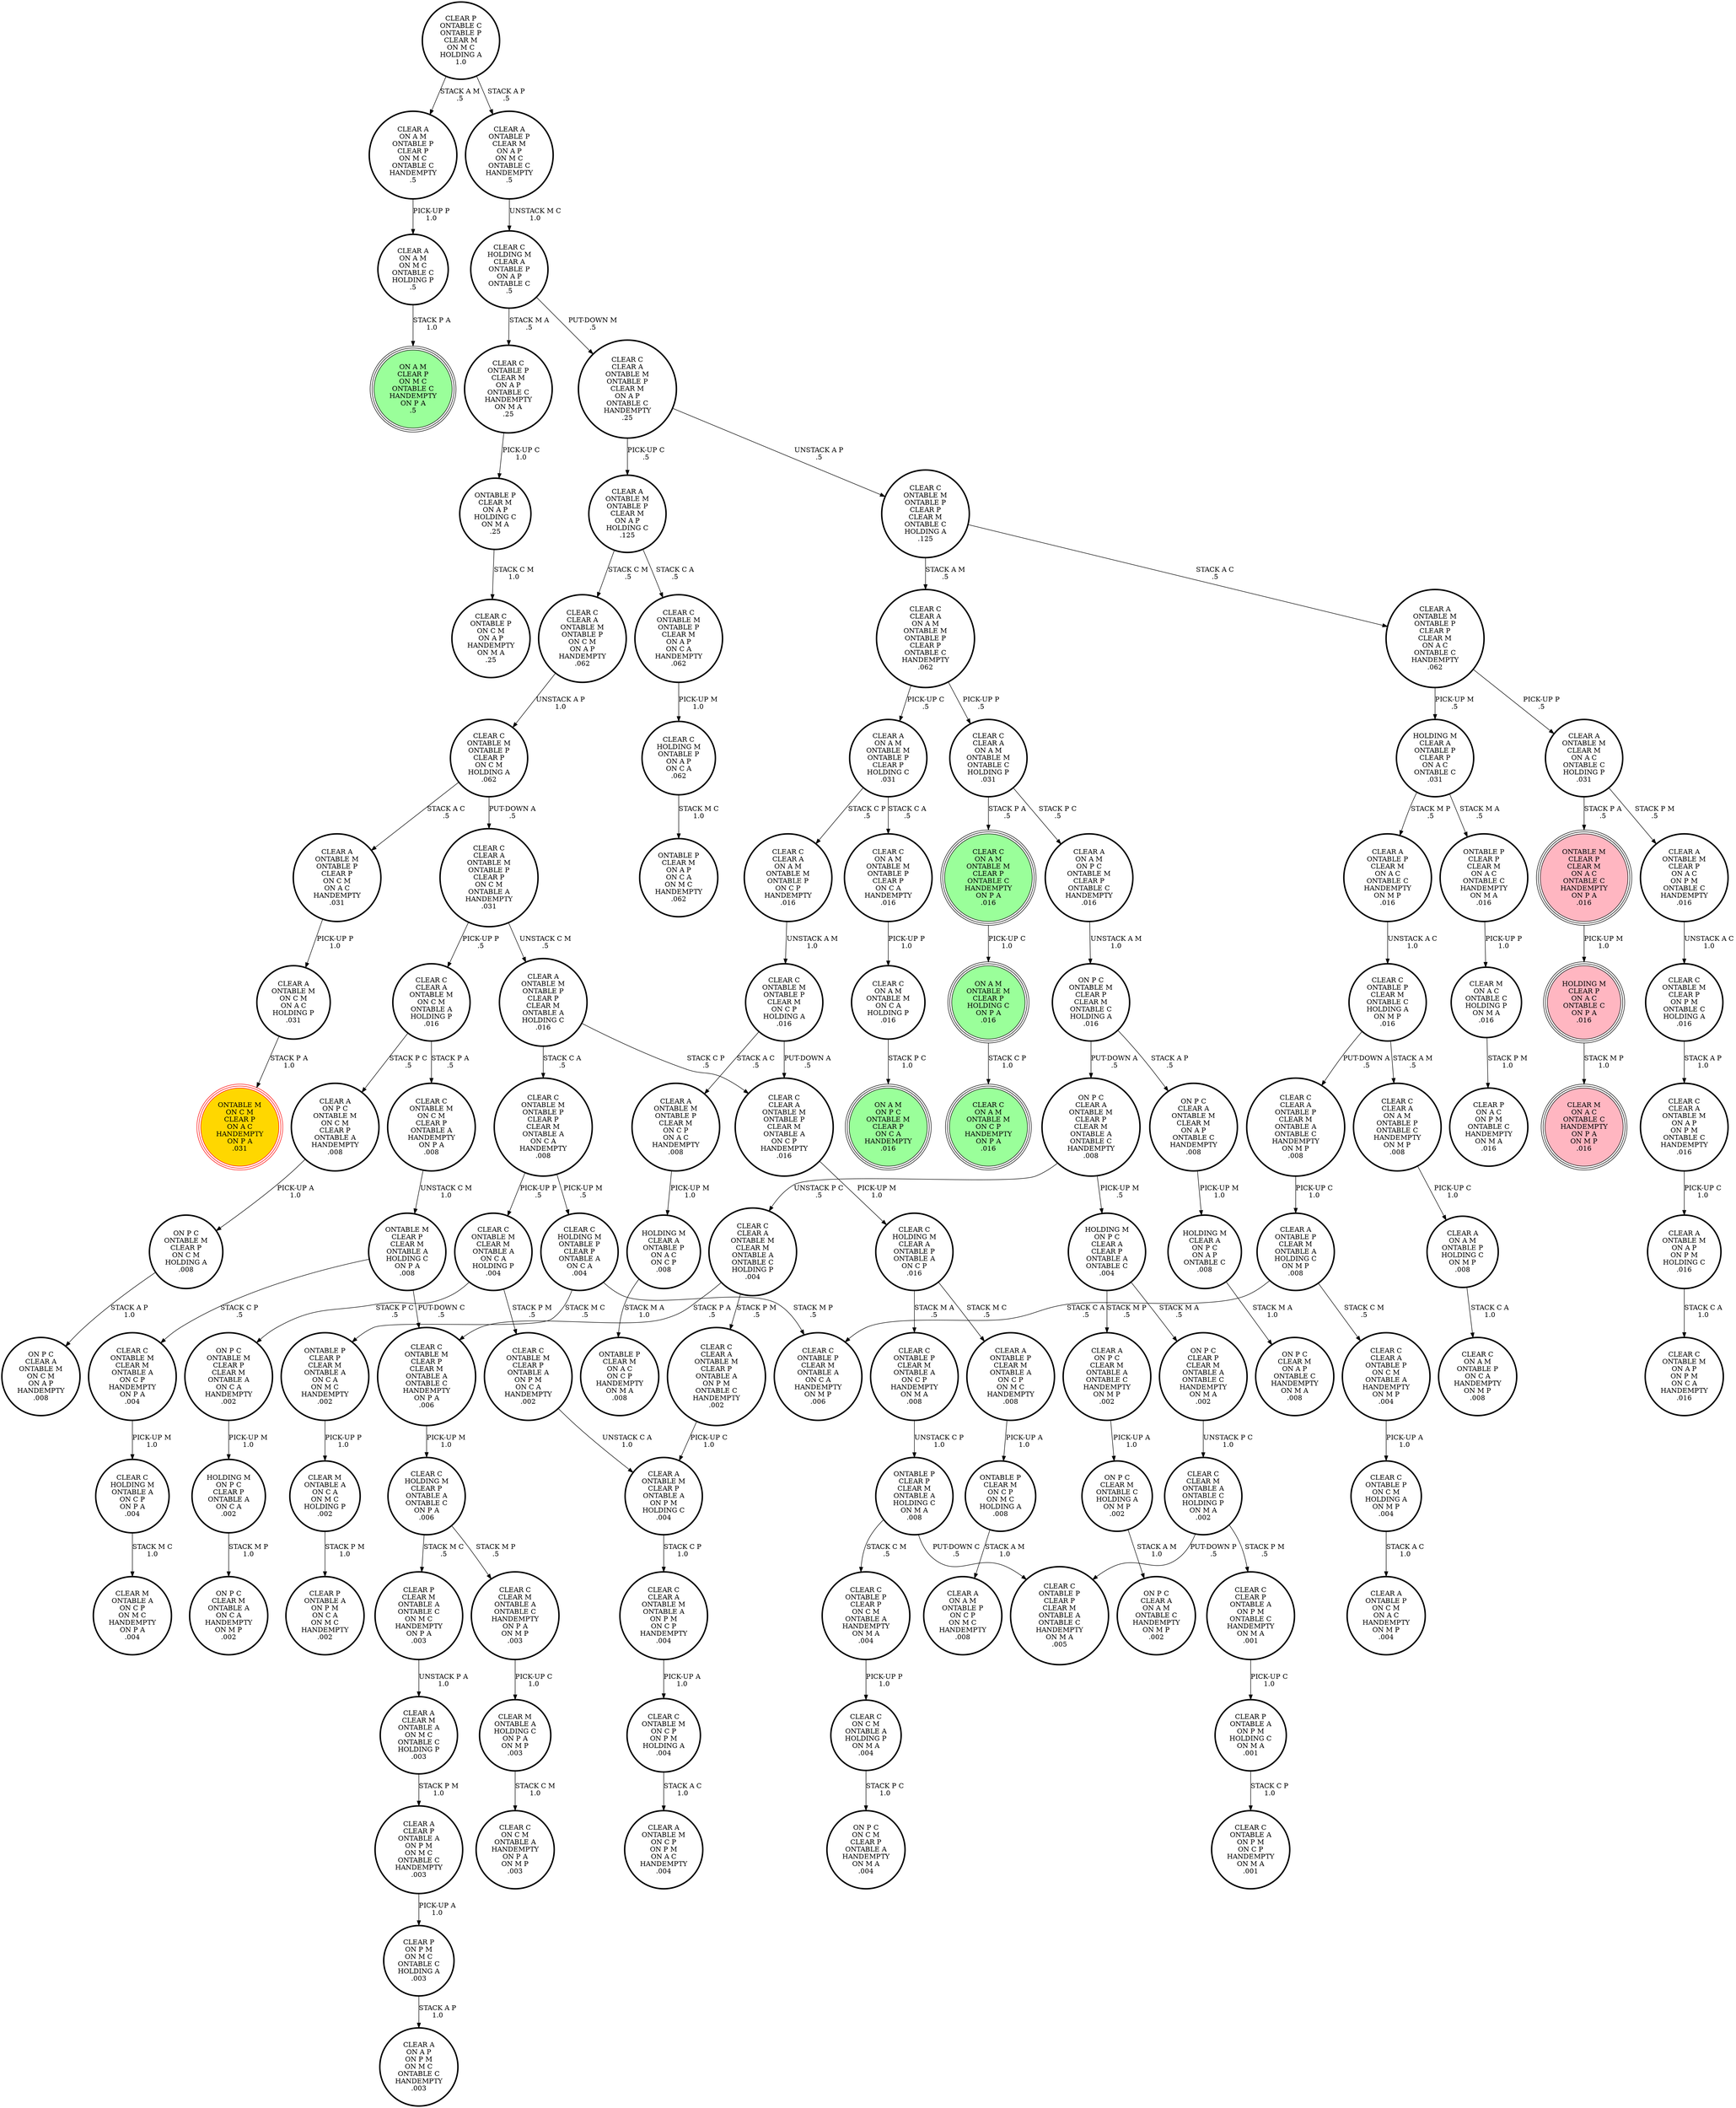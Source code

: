digraph {
"CLEAR C\nONTABLE M\nONTABLE P\nCLEAR P\nCLEAR M\nONTABLE C\nHOLDING A\n.125\n" -> "CLEAR A\nONTABLE M\nONTABLE P\nCLEAR P\nCLEAR M\nON A C\nONTABLE C\nHANDEMPTY\n.062\n"[label="STACK A C\n.5\n"];
"CLEAR C\nONTABLE M\nONTABLE P\nCLEAR P\nCLEAR M\nONTABLE C\nHOLDING A\n.125\n" -> "CLEAR C\nCLEAR A\nON A M\nONTABLE M\nONTABLE P\nCLEAR P\nONTABLE C\nHANDEMPTY\n.062\n"[label="STACK A M\n.5\n"];
"CLEAR C\nON A M\nONTABLE M\nCLEAR P\nONTABLE C\nHANDEMPTY\nON P A\n.016\n" -> "ON A M\nONTABLE M\nCLEAR P\nHOLDING C\nON P A\n.016\n"[label="PICK-UP C\n1.0\n"];
"CLEAR A\nONTABLE P\nCLEAR M\nONTABLE A\nHOLDING C\nON M P\n.008\n" -> "CLEAR C\nCLEAR A\nONTABLE P\nON C M\nONTABLE A\nHANDEMPTY\nON M P\n.004\n"[label="STACK C M\n.5\n"];
"CLEAR A\nONTABLE P\nCLEAR M\nONTABLE A\nHOLDING C\nON M P\n.008\n" -> "CLEAR C\nONTABLE P\nCLEAR M\nONTABLE A\nON C A\nHANDEMPTY\nON M P\n.006\n"[label="STACK C A\n.5\n"];
"CLEAR A\nON P C\nONTABLE M\nON C M\nCLEAR P\nONTABLE A\nHANDEMPTY\n.008\n" -> "ON P C\nONTABLE M\nCLEAR P\nON C M\nHOLDING A\n.008\n"[label="PICK-UP A\n1.0\n"];
"CLEAR C\nON A M\nONTABLE M\nON C A\nHOLDING P\n.016\n" -> "ON A M\nON P C\nONTABLE M\nCLEAR P\nON C A\nHANDEMPTY\n.016\n"[label="STACK P C\n1.0\n"];
"CLEAR C\nONTABLE M\nON C M\nCLEAR P\nONTABLE A\nHANDEMPTY\nON P A\n.008\n" -> "ONTABLE M\nCLEAR P\nCLEAR M\nONTABLE A\nHOLDING C\nON P A\n.008\n"[label="UNSTACK C M\n1.0\n"];
"CLEAR A\nONTABLE M\nONTABLE P\nCLEAR P\nCLEAR M\nON A C\nONTABLE C\nHANDEMPTY\n.062\n" -> "HOLDING M\nCLEAR A\nONTABLE P\nCLEAR P\nON A C\nONTABLE C\n.031\n"[label="PICK-UP M\n.5\n"];
"CLEAR A\nONTABLE M\nONTABLE P\nCLEAR P\nCLEAR M\nON A C\nONTABLE C\nHANDEMPTY\n.062\n" -> "CLEAR A\nONTABLE M\nCLEAR M\nON A C\nONTABLE C\nHOLDING P\n.031\n"[label="PICK-UP P\n.5\n"];
"ON A M\nONTABLE M\nCLEAR P\nHOLDING C\nON P A\n.016\n" -> "CLEAR C\nON A M\nONTABLE M\nON C P\nHANDEMPTY\nON P A\n.016\n"[label="STACK C P\n1.0\n"];
"CLEAR C\nONTABLE M\nONTABLE P\nCLEAR P\nON C M\nHOLDING A\n.062\n" -> "CLEAR A\nONTABLE M\nONTABLE P\nCLEAR P\nON C M\nON A C\nHANDEMPTY\n.031\n"[label="STACK A C\n.5\n"];
"CLEAR C\nONTABLE M\nONTABLE P\nCLEAR P\nON C M\nHOLDING A\n.062\n" -> "CLEAR C\nCLEAR A\nONTABLE M\nONTABLE P\nCLEAR P\nON C M\nONTABLE A\nHANDEMPTY\n.031\n"[label="PUT-DOWN A\n.5\n"];
"CLEAR A\nON A M\nONTABLE P\nHOLDING C\nON M P\n.008\n" -> "CLEAR C\nON A M\nONTABLE P\nON C A\nHANDEMPTY\nON M P\n.008\n"[label="STACK C A\n1.0\n"];
"ON P C\nCLEAR A\nONTABLE M\nCLEAR M\nON A P\nONTABLE C\nHANDEMPTY\n.008\n" -> "HOLDING M\nCLEAR A\nON P C\nON A P\nONTABLE C\n.008\n"[label="PICK-UP M\n1.0\n"];
"ONTABLE P\nCLEAR P\nCLEAR M\nONTABLE A\nHOLDING C\nON M A\n.008\n" -> "CLEAR C\nONTABLE P\nCLEAR P\nCLEAR M\nONTABLE A\nONTABLE C\nHANDEMPTY\nON M A\n.005\n"[label="PUT-DOWN C\n.5\n"];
"ONTABLE P\nCLEAR P\nCLEAR M\nONTABLE A\nHOLDING C\nON M A\n.008\n" -> "CLEAR C\nONTABLE P\nCLEAR P\nON C M\nONTABLE A\nHANDEMPTY\nON M A\n.004\n"[label="STACK C M\n.5\n"];
"CLEAR C\nCLEAR A\nONTABLE M\nONTABLE P\nCLEAR M\nONTABLE A\nON C P\nHANDEMPTY\n.016\n" -> "CLEAR C\nHOLDING M\nCLEAR A\nONTABLE P\nONTABLE A\nON C P\n.016\n"[label="PICK-UP M\n1.0\n"];
"CLEAR C\nONTABLE M\nCLEAR M\nONTABLE A\nON C A\nHOLDING P\n.004\n" -> "ON P C\nONTABLE M\nCLEAR P\nCLEAR M\nONTABLE A\nON C A\nHANDEMPTY\n.002\n"[label="STACK P C\n.5\n"];
"CLEAR C\nONTABLE M\nCLEAR M\nONTABLE A\nON C A\nHOLDING P\n.004\n" -> "CLEAR C\nONTABLE M\nCLEAR P\nONTABLE A\nON P M\nON C A\nHANDEMPTY\n.002\n"[label="STACK P M\n.5\n"];
"ON P C\nONTABLE M\nCLEAR P\nCLEAR M\nONTABLE A\nON C A\nHANDEMPTY\n.002\n" -> "HOLDING M\nON P C\nCLEAR P\nONTABLE A\nON C A\n.002\n"[label="PICK-UP M\n1.0\n"];
"ON P C\nCLEAR A\nONTABLE M\nCLEAR P\nCLEAR M\nONTABLE A\nONTABLE C\nHANDEMPTY\n.008\n" -> "CLEAR C\nCLEAR A\nONTABLE M\nCLEAR M\nONTABLE A\nONTABLE C\nHOLDING P\n.004\n"[label="UNSTACK P C\n.5\n"];
"ON P C\nCLEAR A\nONTABLE M\nCLEAR P\nCLEAR M\nONTABLE A\nONTABLE C\nHANDEMPTY\n.008\n" -> "HOLDING M\nON P C\nCLEAR A\nCLEAR P\nONTABLE A\nONTABLE C\n.004\n"[label="PICK-UP M\n.5\n"];
"HOLDING M\nON P C\nCLEAR P\nONTABLE A\nON C A\n.002\n" -> "ON P C\nCLEAR M\nONTABLE A\nON C A\nHANDEMPTY\nON M P\n.002\n"[label="STACK M P\n1.0\n"];
"CLEAR C\nCLEAR M\nONTABLE A\nONTABLE C\nHOLDING P\nON M A\n.002\n" -> "CLEAR C\nCLEAR P\nONTABLE A\nON P M\nONTABLE C\nHANDEMPTY\nON M A\n.001\n"[label="STACK P M\n.5\n"];
"CLEAR C\nCLEAR M\nONTABLE A\nONTABLE C\nHOLDING P\nON M A\n.002\n" -> "CLEAR C\nONTABLE P\nCLEAR P\nCLEAR M\nONTABLE A\nONTABLE C\nHANDEMPTY\nON M A\n.005\n"[label="PUT-DOWN P\n.5\n"];
"CLEAR C\nHOLDING M\nCLEAR A\nONTABLE P\nON A P\nONTABLE C\n.5\n" -> "CLEAR C\nONTABLE P\nCLEAR M\nON A P\nONTABLE C\nHANDEMPTY\nON M A\n.25\n"[label="STACK M A\n.5\n"];
"CLEAR C\nHOLDING M\nCLEAR A\nONTABLE P\nON A P\nONTABLE C\n.5\n" -> "CLEAR C\nCLEAR A\nONTABLE M\nONTABLE P\nCLEAR M\nON A P\nONTABLE C\nHANDEMPTY\n.25\n"[label="PUT-DOWN M\n.5\n"];
"CLEAR C\nCLEAR A\nON A M\nONTABLE M\nONTABLE P\nCLEAR P\nONTABLE C\nHANDEMPTY\n.062\n" -> "CLEAR A\nON A M\nONTABLE M\nONTABLE P\nCLEAR P\nHOLDING C\n.031\n"[label="PICK-UP C\n.5\n"];
"CLEAR C\nCLEAR A\nON A M\nONTABLE M\nONTABLE P\nCLEAR P\nONTABLE C\nHANDEMPTY\n.062\n" -> "CLEAR C\nCLEAR A\nON A M\nONTABLE M\nONTABLE C\nHOLDING P\n.031\n"[label="PICK-UP P\n.5\n"];
"CLEAR C\nONTABLE P\nCLEAR P\nON C M\nONTABLE A\nHANDEMPTY\nON M A\n.004\n" -> "CLEAR C\nON C M\nONTABLE A\nHOLDING P\nON M A\n.004\n"[label="PICK-UP P\n1.0\n"];
"CLEAR C\nHOLDING M\nCLEAR A\nONTABLE P\nONTABLE A\nON C P\n.016\n" -> "CLEAR A\nONTABLE P\nCLEAR M\nONTABLE A\nON C P\nON M C\nHANDEMPTY\n.008\n"[label="STACK M C\n.5\n"];
"CLEAR C\nHOLDING M\nCLEAR A\nONTABLE P\nONTABLE A\nON C P\n.016\n" -> "CLEAR C\nONTABLE P\nCLEAR M\nONTABLE A\nON C P\nHANDEMPTY\nON M A\n.008\n"[label="STACK M A\n.5\n"];
"ONTABLE M\nCLEAR P\nCLEAR M\nONTABLE A\nHOLDING C\nON P A\n.008\n" -> "CLEAR C\nONTABLE M\nCLEAR P\nCLEAR M\nONTABLE A\nONTABLE C\nHANDEMPTY\nON P A\n.006\n"[label="PUT-DOWN C\n.5\n"];
"ONTABLE M\nCLEAR P\nCLEAR M\nONTABLE A\nHOLDING C\nON P A\n.008\n" -> "CLEAR C\nONTABLE M\nCLEAR M\nONTABLE A\nON C P\nHANDEMPTY\nON P A\n.004\n"[label="STACK C P\n.5\n"];
"CLEAR C\nONTABLE M\nONTABLE P\nCLEAR M\nON C P\nHOLDING A\n.016\n" -> "CLEAR A\nONTABLE M\nONTABLE P\nCLEAR M\nON C P\nON A C\nHANDEMPTY\n.008\n"[label="STACK A C\n.5\n"];
"CLEAR C\nONTABLE M\nONTABLE P\nCLEAR M\nON C P\nHOLDING A\n.016\n" -> "CLEAR C\nCLEAR A\nONTABLE M\nONTABLE P\nCLEAR M\nONTABLE A\nON C P\nHANDEMPTY\n.016\n"[label="PUT-DOWN A\n.5\n"];
"ON P C\nCLEAR P\nCLEAR M\nONTABLE A\nONTABLE C\nHANDEMPTY\nON M A\n.002\n" -> "CLEAR C\nCLEAR M\nONTABLE A\nONTABLE C\nHOLDING P\nON M A\n.002\n"[label="UNSTACK P C\n1.0\n"];
"CLEAR C\nONTABLE P\nCLEAR M\nONTABLE C\nHOLDING A\nON M P\n.016\n" -> "CLEAR C\nCLEAR A\nON A M\nONTABLE P\nONTABLE C\nHANDEMPTY\nON M P\n.008\n"[label="STACK A M\n.5\n"];
"CLEAR C\nONTABLE P\nCLEAR M\nONTABLE C\nHOLDING A\nON M P\n.016\n" -> "CLEAR C\nCLEAR A\nONTABLE P\nCLEAR M\nONTABLE A\nONTABLE C\nHANDEMPTY\nON M P\n.008\n"[label="PUT-DOWN A\n.5\n"];
"CLEAR C\nCLEAR A\nONTABLE P\nCLEAR M\nONTABLE A\nONTABLE C\nHANDEMPTY\nON M P\n.008\n" -> "CLEAR A\nONTABLE P\nCLEAR M\nONTABLE A\nHOLDING C\nON M P\n.008\n"[label="PICK-UP C\n1.0\n"];
"CLEAR A\nONTABLE M\nONTABLE P\nCLEAR M\nON C P\nON A C\nHANDEMPTY\n.008\n" -> "HOLDING M\nCLEAR A\nONTABLE P\nON A C\nON C P\n.008\n"[label="PICK-UP M\n1.0\n"];
"CLEAR C\nONTABLE P\nON C M\nHOLDING A\nON M P\n.004\n" -> "CLEAR A\nONTABLE P\nON C M\nON A C\nHANDEMPTY\nON M P\n.004\n"[label="STACK A C\n1.0\n"];
"CLEAR C\nCLEAR A\nONTABLE M\nON A P\nON P M\nONTABLE C\nHANDEMPTY\n.016\n" -> "CLEAR A\nONTABLE M\nON A P\nON P M\nHOLDING C\n.016\n"[label="PICK-UP C\n1.0\n"];
"CLEAR A\nONTABLE M\nCLEAR P\nON A C\nON P M\nONTABLE C\nHANDEMPTY\n.016\n" -> "CLEAR C\nONTABLE M\nCLEAR P\nON P M\nONTABLE C\nHOLDING A\n.016\n"[label="UNSTACK A C\n1.0\n"];
"CLEAR C\nCLEAR A\nONTABLE P\nON C M\nONTABLE A\nHANDEMPTY\nON M P\n.004\n" -> "CLEAR C\nONTABLE P\nON C M\nHOLDING A\nON M P\n.004\n"[label="PICK-UP A\n1.0\n"];
"CLEAR C\nON C M\nONTABLE A\nHOLDING P\nON M A\n.004\n" -> "ON P C\nON C M\nCLEAR P\nONTABLE A\nHANDEMPTY\nON M A\n.004\n"[label="STACK P C\n1.0\n"];
"CLEAR C\nHOLDING M\nONTABLE A\nON C P\nON P A\n.004\n" -> "CLEAR M\nONTABLE A\nON C P\nON M C\nHANDEMPTY\nON P A\n.004\n"[label="STACK M C\n1.0\n"];
"CLEAR C\nONTABLE M\nCLEAR P\nONTABLE A\nON P M\nON C A\nHANDEMPTY\n.002\n" -> "CLEAR A\nONTABLE M\nCLEAR P\nONTABLE A\nON P M\nHOLDING C\n.004\n"[label="UNSTACK C A\n1.0\n"];
"CLEAR C\nCLEAR A\nON A M\nONTABLE M\nONTABLE C\nHOLDING P\n.031\n" -> "CLEAR A\nON A M\nON P C\nONTABLE M\nCLEAR P\nONTABLE C\nHANDEMPTY\n.016\n"[label="STACK P C\n.5\n"];
"CLEAR C\nCLEAR A\nON A M\nONTABLE M\nONTABLE C\nHOLDING P\n.031\n" -> "CLEAR C\nON A M\nONTABLE M\nCLEAR P\nONTABLE C\nHANDEMPTY\nON P A\n.016\n"[label="STACK P A\n.5\n"];
"CLEAR A\nONTABLE M\nONTABLE P\nCLEAR P\nCLEAR M\nONTABLE A\nHOLDING C\n.016\n" -> "CLEAR C\nCLEAR A\nONTABLE M\nONTABLE P\nCLEAR M\nONTABLE A\nON C P\nHANDEMPTY\n.016\n"[label="STACK C P\n.5\n"];
"CLEAR A\nONTABLE M\nONTABLE P\nCLEAR P\nCLEAR M\nONTABLE A\nHOLDING C\n.016\n" -> "CLEAR C\nONTABLE M\nONTABLE P\nCLEAR P\nCLEAR M\nONTABLE A\nON C A\nHANDEMPTY\n.008\n"[label="STACK C A\n.5\n"];
"CLEAR C\nCLEAR P\nONTABLE A\nON P M\nONTABLE C\nHANDEMPTY\nON M A\n.001\n" -> "CLEAR P\nONTABLE A\nON P M\nHOLDING C\nON M A\n.001\n"[label="PICK-UP C\n1.0\n"];
"CLEAR A\nONTABLE P\nCLEAR M\nONTABLE A\nON C P\nON M C\nHANDEMPTY\n.008\n" -> "ONTABLE P\nCLEAR M\nON C P\nON M C\nHOLDING A\n.008\n"[label="PICK-UP A\n1.0\n"];
"CLEAR M\nONTABLE A\nON C A\nON M C\nHOLDING P\n.002\n" -> "CLEAR P\nONTABLE A\nON P M\nON C A\nON M C\nHANDEMPTY\n.002\n"[label="STACK P M\n1.0\n"];
"CLEAR C\nCLEAR A\nONTABLE M\nONTABLE P\nCLEAR M\nON A P\nONTABLE C\nHANDEMPTY\n.25\n" -> "CLEAR C\nONTABLE M\nONTABLE P\nCLEAR P\nCLEAR M\nONTABLE C\nHOLDING A\n.125\n"[label="UNSTACK A P\n.5\n"];
"CLEAR C\nCLEAR A\nONTABLE M\nONTABLE P\nCLEAR M\nON A P\nONTABLE C\nHANDEMPTY\n.25\n" -> "CLEAR A\nONTABLE M\nONTABLE P\nCLEAR M\nON A P\nHOLDING C\n.125\n"[label="PICK-UP C\n.5\n"];
"CLEAR M\nON A C\nONTABLE C\nHOLDING P\nON M A\n.016\n" -> "CLEAR P\nON A C\nON P M\nONTABLE C\nHANDEMPTY\nON M A\n.016\n"[label="STACK P M\n1.0\n"];
"CLEAR P\nONTABLE A\nON P M\nHOLDING C\nON M A\n.001\n" -> "CLEAR C\nONTABLE A\nON P M\nON C P\nHANDEMPTY\nON M A\n.001\n"[label="STACK C P\n1.0\n"];
"CLEAR A\nON A M\nON M C\nONTABLE C\nHOLDING P\n.5\n" -> "ON A M\nCLEAR P\nON M C\nONTABLE C\nHANDEMPTY\nON P A\n.5\n"[label="STACK P A\n1.0\n"];
"CLEAR P\nCLEAR M\nONTABLE A\nONTABLE C\nON M C\nHANDEMPTY\nON P A\n.003\n" -> "CLEAR A\nCLEAR M\nONTABLE A\nON M C\nONTABLE C\nHOLDING P\n.003\n"[label="UNSTACK P A\n1.0\n"];
"CLEAR C\nONTABLE P\nCLEAR M\nONTABLE A\nON C P\nHANDEMPTY\nON M A\n.008\n" -> "ONTABLE P\nCLEAR P\nCLEAR M\nONTABLE A\nHOLDING C\nON M A\n.008\n"[label="UNSTACK C P\n1.0\n"];
"CLEAR M\nONTABLE A\nHOLDING C\nON P A\nON M P\n.003\n" -> "CLEAR C\nON C M\nONTABLE A\nHANDEMPTY\nON P A\nON M P\n.003\n"[label="STACK C M\n1.0\n"];
"ONTABLE P\nCLEAR M\nON C P\nON M C\nHOLDING A\n.008\n" -> "CLEAR A\nON A M\nONTABLE P\nON C P\nON M C\nHANDEMPTY\n.008\n"[label="STACK A M\n1.0\n"];
"CLEAR C\nONTABLE M\nONTABLE P\nCLEAR P\nCLEAR M\nONTABLE A\nON C A\nHANDEMPTY\n.008\n" -> "CLEAR C\nHOLDING M\nONTABLE P\nCLEAR P\nONTABLE A\nON C A\n.004\n"[label="PICK-UP M\n.5\n"];
"CLEAR C\nONTABLE M\nONTABLE P\nCLEAR P\nCLEAR M\nONTABLE A\nON C A\nHANDEMPTY\n.008\n" -> "CLEAR C\nONTABLE M\nCLEAR M\nONTABLE A\nON C A\nHOLDING P\n.004\n"[label="PICK-UP P\n.5\n"];
"HOLDING M\nCLEAR A\nON P C\nON A P\nONTABLE C\n.008\n" -> "ON P C\nCLEAR M\nON A P\nONTABLE C\nHANDEMPTY\nON M A\n.008\n"[label="STACK M A\n1.0\n"];
"CLEAR C\nCLEAR A\nONTABLE M\nONTABLE A\nON P M\nON C P\nHANDEMPTY\n.004\n" -> "CLEAR C\nONTABLE M\nON C P\nON P M\nHOLDING A\n.004\n"[label="PICK-UP A\n1.0\n"];
"CLEAR A\nON A M\nONTABLE M\nONTABLE P\nCLEAR P\nHOLDING C\n.031\n" -> "CLEAR C\nON A M\nONTABLE M\nONTABLE P\nCLEAR P\nON C A\nHANDEMPTY\n.016\n"[label="STACK C A\n.5\n"];
"CLEAR A\nON A M\nONTABLE M\nONTABLE P\nCLEAR P\nHOLDING C\n.031\n" -> "CLEAR C\nCLEAR A\nON A M\nONTABLE M\nONTABLE P\nON C P\nHANDEMPTY\n.016\n"[label="STACK C P\n.5\n"];
"CLEAR C\nCLEAR M\nONTABLE A\nONTABLE C\nHANDEMPTY\nON P A\nON M P\n.003\n" -> "CLEAR M\nONTABLE A\nHOLDING C\nON P A\nON M P\n.003\n"[label="PICK-UP C\n1.0\n"];
"CLEAR A\nON A M\nONTABLE P\nCLEAR P\nON M C\nONTABLE C\nHANDEMPTY\n.5\n" -> "CLEAR A\nON A M\nON M C\nONTABLE C\nHOLDING P\n.5\n"[label="PICK-UP P\n1.0\n"];
"CLEAR C\nCLEAR A\nON A M\nONTABLE P\nONTABLE C\nHANDEMPTY\nON M P\n.008\n" -> "CLEAR A\nON A M\nONTABLE P\nHOLDING C\nON M P\n.008\n"[label="PICK-UP C\n1.0\n"];
"CLEAR C\nCLEAR A\nONTABLE M\nCLEAR M\nONTABLE A\nONTABLE C\nHOLDING P\n.004\n" -> "CLEAR C\nONTABLE M\nCLEAR P\nCLEAR M\nONTABLE A\nONTABLE C\nHANDEMPTY\nON P A\n.006\n"[label="STACK P A\n.5\n"];
"CLEAR C\nCLEAR A\nONTABLE M\nCLEAR M\nONTABLE A\nONTABLE C\nHOLDING P\n.004\n" -> "CLEAR C\nCLEAR A\nONTABLE M\nCLEAR P\nONTABLE A\nON P M\nONTABLE C\nHANDEMPTY\n.002\n"[label="STACK P M\n.5\n"];
"ONTABLE M\nCLEAR P\nCLEAR M\nON A C\nONTABLE C\nHANDEMPTY\nON P A\n.016\n" -> "HOLDING M\nCLEAR P\nON A C\nONTABLE C\nON P A\n.016\n"[label="PICK-UP M\n1.0\n"];
"CLEAR C\nONTABLE M\nCLEAR M\nONTABLE A\nON C P\nHANDEMPTY\nON P A\n.004\n" -> "CLEAR C\nHOLDING M\nONTABLE A\nON C P\nON P A\n.004\n"[label="PICK-UP M\n1.0\n"];
"CLEAR C\nHOLDING M\nONTABLE P\nON A P\nON C A\n.062\n" -> "ONTABLE P\nCLEAR M\nON A P\nON C A\nON M C\nHANDEMPTY\n.062\n"[label="STACK M C\n1.0\n"];
"CLEAR A\nON P C\nCLEAR M\nONTABLE A\nONTABLE C\nHANDEMPTY\nON M P\n.002\n" -> "ON P C\nCLEAR M\nONTABLE C\nHOLDING A\nON M P\n.002\n"[label="PICK-UP A\n1.0\n"];
"CLEAR P\nONTABLE C\nONTABLE P\nCLEAR M\nON M C\nHOLDING A\n1.0\n" -> "CLEAR A\nON A M\nONTABLE P\nCLEAR P\nON M C\nONTABLE C\nHANDEMPTY\n.5\n"[label="STACK A M\n.5\n"];
"CLEAR P\nONTABLE C\nONTABLE P\nCLEAR M\nON M C\nHOLDING A\n1.0\n" -> "CLEAR A\nONTABLE P\nCLEAR M\nON A P\nON M C\nONTABLE C\nHANDEMPTY\n.5\n"[label="STACK A P\n.5\n"];
"CLEAR C\nCLEAR A\nON A M\nONTABLE M\nONTABLE P\nON C P\nHANDEMPTY\n.016\n" -> "CLEAR C\nONTABLE M\nONTABLE P\nCLEAR M\nON C P\nHOLDING A\n.016\n"[label="UNSTACK A M\n1.0\n"];
"CLEAR A\nONTABLE M\nONTABLE P\nCLEAR P\nON C M\nON A C\nHANDEMPTY\n.031\n" -> "CLEAR A\nONTABLE M\nON C M\nON A C\nHOLDING P\n.031\n"[label="PICK-UP P\n1.0\n"];
"CLEAR C\nONTABLE M\nONTABLE P\nCLEAR M\nON A P\nON C A\nHANDEMPTY\n.062\n" -> "CLEAR C\nHOLDING M\nONTABLE P\nON A P\nON C A\n.062\n"[label="PICK-UP M\n1.0\n"];
"ONTABLE P\nCLEAR P\nCLEAR M\nON A C\nONTABLE C\nHANDEMPTY\nON M A\n.016\n" -> "CLEAR M\nON A C\nONTABLE C\nHOLDING P\nON M A\n.016\n"[label="PICK-UP P\n1.0\n"];
"CLEAR A\nONTABLE P\nCLEAR M\nON A P\nON M C\nONTABLE C\nHANDEMPTY\n.5\n" -> "CLEAR C\nHOLDING M\nCLEAR A\nONTABLE P\nON A P\nONTABLE C\n.5\n"[label="UNSTACK M C\n1.0\n"];
"ON P C\nCLEAR M\nONTABLE C\nHOLDING A\nON M P\n.002\n" -> "ON P C\nCLEAR A\nON A M\nONTABLE C\nHANDEMPTY\nON M P\n.002\n"[label="STACK A M\n1.0\n"];
"CLEAR C\nCLEAR A\nONTABLE M\nONTABLE P\nCLEAR P\nON C M\nONTABLE A\nHANDEMPTY\n.031\n" -> "CLEAR A\nONTABLE M\nONTABLE P\nCLEAR P\nCLEAR M\nONTABLE A\nHOLDING C\n.016\n"[label="UNSTACK C M\n.5\n"];
"CLEAR C\nCLEAR A\nONTABLE M\nONTABLE P\nCLEAR P\nON C M\nONTABLE A\nHANDEMPTY\n.031\n" -> "CLEAR C\nCLEAR A\nONTABLE M\nON C M\nONTABLE A\nHOLDING P\n.016\n"[label="PICK-UP P\n.5\n"];
"CLEAR C\nCLEAR A\nONTABLE M\nON C M\nONTABLE A\nHOLDING P\n.016\n" -> "CLEAR C\nONTABLE M\nON C M\nCLEAR P\nONTABLE A\nHANDEMPTY\nON P A\n.008\n"[label="STACK P A\n.5\n"];
"CLEAR C\nCLEAR A\nONTABLE M\nON C M\nONTABLE A\nHOLDING P\n.016\n" -> "CLEAR A\nON P C\nONTABLE M\nON C M\nCLEAR P\nONTABLE A\nHANDEMPTY\n.008\n"[label="STACK P C\n.5\n"];
"CLEAR A\nONTABLE M\nON C M\nON A C\nHOLDING P\n.031\n" -> "ONTABLE M\nON C M\nCLEAR P\nON A C\nHANDEMPTY\nON P A\n.031\n"[label="STACK P A\n1.0\n"];
"CLEAR A\nONTABLE M\nON A P\nON P M\nHOLDING C\n.016\n" -> "CLEAR C\nONTABLE M\nON A P\nON P M\nON C A\nHANDEMPTY\n.016\n"[label="STACK C A\n1.0\n"];
"HOLDING M\nCLEAR P\nON A C\nONTABLE C\nON P A\n.016\n" -> "CLEAR M\nON A C\nONTABLE C\nHANDEMPTY\nON P A\nON M P\n.016\n"[label="STACK M P\n1.0\n"];
"CLEAR C\nONTABLE P\nCLEAR M\nON A P\nONTABLE C\nHANDEMPTY\nON M A\n.25\n" -> "ONTABLE P\nCLEAR M\nON A P\nHOLDING C\nON M A\n.25\n"[label="PICK-UP C\n1.0\n"];
"CLEAR C\nCLEAR A\nONTABLE M\nCLEAR P\nONTABLE A\nON P M\nONTABLE C\nHANDEMPTY\n.002\n" -> "CLEAR A\nONTABLE M\nCLEAR P\nONTABLE A\nON P M\nHOLDING C\n.004\n"[label="PICK-UP C\n1.0\n"];
"CLEAR A\nONTABLE P\nCLEAR M\nON A C\nONTABLE C\nHANDEMPTY\nON M P\n.016\n" -> "CLEAR C\nONTABLE P\nCLEAR M\nONTABLE C\nHOLDING A\nON M P\n.016\n"[label="UNSTACK A C\n1.0\n"];
"CLEAR C\nONTABLE M\nON C P\nON P M\nHOLDING A\n.004\n" -> "CLEAR A\nONTABLE M\nON C P\nON P M\nON A C\nHANDEMPTY\n.004\n"[label="STACK A C\n1.0\n"];
"CLEAR C\nONTABLE M\nCLEAR P\nON P M\nONTABLE C\nHOLDING A\n.016\n" -> "CLEAR C\nCLEAR A\nONTABLE M\nON A P\nON P M\nONTABLE C\nHANDEMPTY\n.016\n"[label="STACK A P\n1.0\n"];
"ONTABLE P\nCLEAR M\nON A P\nHOLDING C\nON M A\n.25\n" -> "CLEAR C\nONTABLE P\nON C M\nON A P\nHANDEMPTY\nON M A\n.25\n"[label="STACK C M\n1.0\n"];
"HOLDING M\nCLEAR A\nONTABLE P\nCLEAR P\nON A C\nONTABLE C\n.031\n" -> "CLEAR A\nONTABLE P\nCLEAR M\nON A C\nONTABLE C\nHANDEMPTY\nON M P\n.016\n"[label="STACK M P\n.5\n"];
"HOLDING M\nCLEAR A\nONTABLE P\nCLEAR P\nON A C\nONTABLE C\n.031\n" -> "ONTABLE P\nCLEAR P\nCLEAR M\nON A C\nONTABLE C\nHANDEMPTY\nON M A\n.016\n"[label="STACK M A\n.5\n"];
"ONTABLE P\nCLEAR P\nCLEAR M\nONTABLE A\nON C A\nON M C\nHANDEMPTY\n.002\n" -> "CLEAR M\nONTABLE A\nON C A\nON M C\nHOLDING P\n.002\n"[label="PICK-UP P\n1.0\n"];
"CLEAR P\nON P M\nON M C\nONTABLE C\nHOLDING A\n.003\n" -> "CLEAR A\nON A P\nON P M\nON M C\nONTABLE C\nHANDEMPTY\n.003\n"[label="STACK A P\n1.0\n"];
"CLEAR C\nON A M\nONTABLE M\nONTABLE P\nCLEAR P\nON C A\nHANDEMPTY\n.016\n" -> "CLEAR C\nON A M\nONTABLE M\nON C A\nHOLDING P\n.016\n"[label="PICK-UP P\n1.0\n"];
"CLEAR C\nHOLDING M\nCLEAR P\nONTABLE A\nONTABLE C\nON P A\n.006\n" -> "CLEAR P\nCLEAR M\nONTABLE A\nONTABLE C\nON M C\nHANDEMPTY\nON P A\n.003\n"[label="STACK M C\n.5\n"];
"CLEAR C\nHOLDING M\nCLEAR P\nONTABLE A\nONTABLE C\nON P A\n.006\n" -> "CLEAR C\nCLEAR M\nONTABLE A\nONTABLE C\nHANDEMPTY\nON P A\nON M P\n.003\n"[label="STACK M P\n.5\n"];
"ON P C\nONTABLE M\nCLEAR P\nON C M\nHOLDING A\n.008\n" -> "ON P C\nCLEAR A\nONTABLE M\nON C M\nON A P\nHANDEMPTY\n.008\n"[label="STACK A P\n1.0\n"];
"CLEAR A\nONTABLE M\nONTABLE P\nCLEAR M\nON A P\nHOLDING C\n.125\n" -> "CLEAR C\nCLEAR A\nONTABLE M\nONTABLE P\nON C M\nON A P\nHANDEMPTY\n.062\n"[label="STACK C M\n.5\n"];
"CLEAR A\nONTABLE M\nONTABLE P\nCLEAR M\nON A P\nHOLDING C\n.125\n" -> "CLEAR C\nONTABLE M\nONTABLE P\nCLEAR M\nON A P\nON C A\nHANDEMPTY\n.062\n"[label="STACK C A\n.5\n"];
"CLEAR A\nCLEAR M\nONTABLE A\nON M C\nONTABLE C\nHOLDING P\n.003\n" -> "CLEAR A\nCLEAR P\nONTABLE A\nON P M\nON M C\nONTABLE C\nHANDEMPTY\n.003\n"[label="STACK P M\n1.0\n"];
"CLEAR A\nONTABLE M\nCLEAR M\nON A C\nONTABLE C\nHOLDING P\n.031\n" -> "ONTABLE M\nCLEAR P\nCLEAR M\nON A C\nONTABLE C\nHANDEMPTY\nON P A\n.016\n"[label="STACK P A\n.5\n"];
"CLEAR A\nONTABLE M\nCLEAR M\nON A C\nONTABLE C\nHOLDING P\n.031\n" -> "CLEAR A\nONTABLE M\nCLEAR P\nON A C\nON P M\nONTABLE C\nHANDEMPTY\n.016\n"[label="STACK P M\n.5\n"];
"CLEAR C\nONTABLE M\nCLEAR P\nCLEAR M\nONTABLE A\nONTABLE C\nHANDEMPTY\nON P A\n.006\n" -> "CLEAR C\nHOLDING M\nCLEAR P\nONTABLE A\nONTABLE C\nON P A\n.006\n"[label="PICK-UP M\n1.0\n"];
"CLEAR C\nCLEAR A\nONTABLE M\nONTABLE P\nON C M\nON A P\nHANDEMPTY\n.062\n" -> "CLEAR C\nONTABLE M\nONTABLE P\nCLEAR P\nON C M\nHOLDING A\n.062\n"[label="UNSTACK A P\n1.0\n"];
"HOLDING M\nON P C\nCLEAR A\nCLEAR P\nONTABLE A\nONTABLE C\n.004\n" -> "CLEAR A\nON P C\nCLEAR M\nONTABLE A\nONTABLE C\nHANDEMPTY\nON M P\n.002\n"[label="STACK M P\n.5\n"];
"HOLDING M\nON P C\nCLEAR A\nCLEAR P\nONTABLE A\nONTABLE C\n.004\n" -> "ON P C\nCLEAR P\nCLEAR M\nONTABLE A\nONTABLE C\nHANDEMPTY\nON M A\n.002\n"[label="STACK M A\n.5\n"];
"HOLDING M\nCLEAR A\nONTABLE P\nON A C\nON C P\n.008\n" -> "ONTABLE P\nCLEAR M\nON A C\nON C P\nHANDEMPTY\nON M A\n.008\n"[label="STACK M A\n1.0\n"];
"CLEAR C\nHOLDING M\nONTABLE P\nCLEAR P\nONTABLE A\nON C A\n.004\n" -> "ONTABLE P\nCLEAR P\nCLEAR M\nONTABLE A\nON C A\nON M C\nHANDEMPTY\n.002\n"[label="STACK M C\n.5\n"];
"CLEAR C\nHOLDING M\nONTABLE P\nCLEAR P\nONTABLE A\nON C A\n.004\n" -> "CLEAR C\nONTABLE P\nCLEAR M\nONTABLE A\nON C A\nHANDEMPTY\nON M P\n.006\n"[label="STACK M P\n.5\n"];
"CLEAR A\nON A M\nON P C\nONTABLE M\nCLEAR P\nONTABLE C\nHANDEMPTY\n.016\n" -> "ON P C\nONTABLE M\nCLEAR P\nCLEAR M\nONTABLE C\nHOLDING A\n.016\n"[label="UNSTACK A M\n1.0\n"];
"CLEAR A\nCLEAR P\nONTABLE A\nON P M\nON M C\nONTABLE C\nHANDEMPTY\n.003\n" -> "CLEAR P\nON P M\nON M C\nONTABLE C\nHOLDING A\n.003\n"[label="PICK-UP A\n1.0\n"];
"ON P C\nONTABLE M\nCLEAR P\nCLEAR M\nONTABLE C\nHOLDING A\n.016\n" -> "ON P C\nCLEAR A\nONTABLE M\nCLEAR P\nCLEAR M\nONTABLE A\nONTABLE C\nHANDEMPTY\n.008\n"[label="PUT-DOWN A\n.5\n"];
"ON P C\nONTABLE M\nCLEAR P\nCLEAR M\nONTABLE C\nHOLDING A\n.016\n" -> "ON P C\nCLEAR A\nONTABLE M\nCLEAR M\nON A P\nONTABLE C\nHANDEMPTY\n.008\n"[label="STACK A P\n.5\n"];
"CLEAR A\nONTABLE M\nCLEAR P\nONTABLE A\nON P M\nHOLDING C\n.004\n" -> "CLEAR C\nCLEAR A\nONTABLE M\nONTABLE A\nON P M\nON C P\nHANDEMPTY\n.004\n"[label="STACK C P\n1.0\n"];
"ON A M\nON P C\nONTABLE M\nCLEAR P\nON C A\nHANDEMPTY\n.016\n" [shape=circle, style=filled, fillcolor=palegreen1, peripheries=3];
"CLEAR A\nONTABLE P\nON C M\nON A C\nHANDEMPTY\nON M P\n.004\n" [shape=circle, penwidth=3];
"CLEAR C\nON A M\nONTABLE M\nON C P\nHANDEMPTY\nON P A\n.016\n" [shape=circle, style=filled, fillcolor=palegreen1, peripheries=3];
"ON P C\nON C M\nCLEAR P\nONTABLE A\nHANDEMPTY\nON M A\n.004\n" [shape=circle, penwidth=3];
"CLEAR C\nON A M\nONTABLE P\nON C A\nHANDEMPTY\nON M P\n.008\n" [shape=circle, penwidth=3];
"ONTABLE P\nCLEAR M\nON A C\nON C P\nHANDEMPTY\nON M A\n.008\n" [shape=circle, penwidth=3];
"CLEAR C\nONTABLE P\nCLEAR M\nONTABLE A\nON C A\nHANDEMPTY\nON M P\n.006\n" [shape=circle, penwidth=3];
"CLEAR C\nONTABLE P\nON C M\nON A P\nHANDEMPTY\nON M A\n.25\n" [shape=circle, penwidth=3];
"CLEAR P\nON A C\nON P M\nONTABLE C\nHANDEMPTY\nON M A\n.016\n" [shape=circle, penwidth=3];
"CLEAR P\nONTABLE A\nON P M\nON C A\nON M C\nHANDEMPTY\n.002\n" [shape=circle, penwidth=3];
"ONTABLE P\nCLEAR M\nON A P\nON C A\nON M C\nHANDEMPTY\n.062\n" [shape=circle, penwidth=3];
"CLEAR A\nONTABLE M\nON C P\nON P M\nON A C\nHANDEMPTY\n.004\n" [shape=circle, penwidth=3];
"CLEAR M\nONTABLE A\nON C P\nON M C\nHANDEMPTY\nON P A\n.004\n" [shape=circle, penwidth=3];
"ON A M\nCLEAR P\nON M C\nONTABLE C\nHANDEMPTY\nON P A\n.5\n" [shape=circle, style=filled, fillcolor=palegreen1, peripheries=3];
"CLEAR C\nON C M\nONTABLE A\nHANDEMPTY\nON P A\nON M P\n.003\n" [shape=circle, penwidth=3];
"CLEAR A\nON A P\nON P M\nON M C\nONTABLE C\nHANDEMPTY\n.003\n" [shape=circle, penwidth=3];
"ON P C\nCLEAR M\nONTABLE A\nON C A\nHANDEMPTY\nON M P\n.002\n" [shape=circle, penwidth=3];
"CLEAR C\nONTABLE P\nCLEAR P\nCLEAR M\nONTABLE A\nONTABLE C\nHANDEMPTY\nON M A\n.005\n" [shape=circle, penwidth=3];
"ONTABLE M\nON C M\nCLEAR P\nON A C\nHANDEMPTY\nON P A\n.031\n" [shape=circle, style=filled color=red, fillcolor=gold, peripheries=3];
"ON P C\nCLEAR A\nON A M\nONTABLE C\nHANDEMPTY\nON M P\n.002\n" [shape=circle, penwidth=3];
"CLEAR A\nON A M\nONTABLE P\nON C P\nON M C\nHANDEMPTY\n.008\n" [shape=circle, penwidth=3];
"CLEAR C\nONTABLE A\nON P M\nON C P\nHANDEMPTY\nON M A\n.001\n" [shape=circle, penwidth=3];
"ON P C\nCLEAR M\nON A P\nONTABLE C\nHANDEMPTY\nON M A\n.008\n" [shape=circle, penwidth=3];
"CLEAR M\nON A C\nONTABLE C\nHANDEMPTY\nON P A\nON M P\n.016\n" [shape=circle, style=filled, fillcolor=lightpink, peripheries=3];
"CLEAR C\nONTABLE M\nON A P\nON P M\nON C A\nHANDEMPTY\n.016\n" [shape=circle, penwidth=3];
"ON P C\nCLEAR A\nONTABLE M\nON C M\nON A P\nHANDEMPTY\n.008\n" [shape=circle, penwidth=3];
"ONTABLE M\nCLEAR P\nCLEAR M\nON A C\nONTABLE C\nHANDEMPTY\nON P A\n.016\n" [shape=circle, style=filled, fillcolor=lightpink, peripheries=3];
"CLEAR C\nCLEAR A\nON A M\nONTABLE M\nONTABLE P\nCLEAR P\nONTABLE C\nHANDEMPTY\n.062\n" [shape=circle, penwidth=3];
"ON A M\nON P C\nONTABLE M\nCLEAR P\nON C A\nHANDEMPTY\n.016\n" [shape=circle, style=filled, fillcolor=palegreen1, peripheries=3];
"CLEAR C\nCLEAR A\nONTABLE M\nONTABLE P\nON C M\nON A P\nHANDEMPTY\n.062\n" [shape=circle, penwidth=3];
"CLEAR A\nONTABLE M\nCLEAR P\nON A C\nON P M\nONTABLE C\nHANDEMPTY\n.016\n" [shape=circle, penwidth=3];
"HOLDING M\nON P C\nCLEAR A\nCLEAR P\nONTABLE A\nONTABLE C\n.004\n" [shape=circle, penwidth=3];
"CLEAR A\nONTABLE P\nON C M\nON A C\nHANDEMPTY\nON M P\n.004\n" [shape=circle, penwidth=3];
"CLEAR C\nCLEAR M\nONTABLE A\nONTABLE C\nHANDEMPTY\nON P A\nON M P\n.003\n" [shape=circle, penwidth=3];
"CLEAR A\nONTABLE P\nCLEAR M\nONTABLE A\nON C P\nON M C\nHANDEMPTY\n.008\n" [shape=circle, penwidth=3];
"CLEAR C\nONTABLE M\nON C P\nON P M\nHOLDING A\n.004\n" [shape=circle, penwidth=3];
"CLEAR C\nCLEAR M\nONTABLE A\nONTABLE C\nHOLDING P\nON M A\n.002\n" [shape=circle, penwidth=3];
"CLEAR M\nON A C\nONTABLE C\nHOLDING P\nON M A\n.016\n" [shape=circle, penwidth=3];
"HOLDING M\nON P C\nCLEAR P\nONTABLE A\nON C A\n.002\n" [shape=circle, penwidth=3];
"CLEAR A\nON A M\nONTABLE M\nONTABLE P\nCLEAR P\nHOLDING C\n.031\n" [shape=circle, penwidth=3];
"CLEAR C\nHOLDING M\nCLEAR A\nONTABLE P\nON A P\nONTABLE C\n.5\n" [shape=circle, penwidth=3];
"CLEAR P\nONTABLE A\nON P M\nHOLDING C\nON M A\n.001\n" [shape=circle, penwidth=3];
"CLEAR C\nON A M\nONTABLE M\nON C P\nHANDEMPTY\nON P A\n.016\n" [shape=circle, style=filled, fillcolor=palegreen1, peripheries=3];
"CLEAR P\nON P M\nON M C\nONTABLE C\nHOLDING A\n.003\n" [shape=circle, penwidth=3];
"ON P C\nONTABLE M\nCLEAR P\nCLEAR M\nONTABLE C\nHOLDING A\n.016\n" [shape=circle, penwidth=3];
"CLEAR C\nCLEAR A\nON A M\nONTABLE M\nONTABLE P\nON C P\nHANDEMPTY\n.016\n" [shape=circle, penwidth=3];
"CLEAR C\nCLEAR A\nON A M\nONTABLE P\nONTABLE C\nHANDEMPTY\nON M P\n.008\n" [shape=circle, penwidth=3];
"CLEAR A\nONTABLE P\nCLEAR M\nON A P\nON M C\nONTABLE C\nHANDEMPTY\n.5\n" [shape=circle, penwidth=3];
"CLEAR C\nONTABLE M\nONTABLE P\nCLEAR P\nCLEAR M\nONTABLE C\nHOLDING A\n.125\n" [shape=circle, penwidth=3];
"HOLDING M\nCLEAR A\nON P C\nON A P\nONTABLE C\n.008\n" [shape=circle, penwidth=3];
"CLEAR A\nONTABLE P\nCLEAR M\nONTABLE A\nHOLDING C\nON M P\n.008\n" [shape=circle, penwidth=3];
"ON P C\nONTABLE M\nCLEAR P\nCLEAR M\nONTABLE A\nON C A\nHANDEMPTY\n.002\n" [shape=circle, penwidth=3];
"CLEAR A\nON A M\nONTABLE P\nCLEAR P\nON M C\nONTABLE C\nHANDEMPTY\n.5\n" [shape=circle, penwidth=3];
"CLEAR C\nHOLDING M\nONTABLE P\nON A P\nON C A\n.062\n" [shape=circle, penwidth=3];
"ON P C\nONTABLE M\nCLEAR P\nON C M\nHOLDING A\n.008\n" [shape=circle, penwidth=3];
"CLEAR A\nONTABLE M\nCLEAR P\nONTABLE A\nON P M\nHOLDING C\n.004\n" [shape=circle, penwidth=3];
"CLEAR A\nONTABLE M\nONTABLE P\nCLEAR P\nCLEAR M\nON A C\nONTABLE C\nHANDEMPTY\n.062\n" [shape=circle, penwidth=3];
"ON P C\nCLEAR M\nONTABLE C\nHOLDING A\nON M P\n.002\n" [shape=circle, penwidth=3];
"CLEAR C\nHOLDING M\nCLEAR P\nONTABLE A\nONTABLE C\nON P A\n.006\n" [shape=circle, penwidth=3];
"ON P C\nON C M\nCLEAR P\nONTABLE A\nHANDEMPTY\nON M A\n.004\n" [shape=circle, penwidth=3];
"CLEAR C\nON A M\nONTABLE P\nON C A\nHANDEMPTY\nON M P\n.008\n" [shape=circle, penwidth=3];
"ONTABLE P\nCLEAR M\nON A C\nON C P\nHANDEMPTY\nON M A\n.008\n" [shape=circle, penwidth=3];
"CLEAR C\nONTABLE P\nCLEAR M\nONTABLE A\nON C A\nHANDEMPTY\nON M P\n.006\n" [shape=circle, penwidth=3];
"ONTABLE P\nCLEAR P\nCLEAR M\nONTABLE A\nHOLDING C\nON M A\n.008\n" [shape=circle, penwidth=3];
"ON P C\nCLEAR P\nCLEAR M\nONTABLE A\nONTABLE C\nHANDEMPTY\nON M A\n.002\n" [shape=circle, penwidth=3];
"CLEAR A\nONTABLE M\nCLEAR M\nON A C\nONTABLE C\nHOLDING P\n.031\n" [shape=circle, penwidth=3];
"CLEAR C\nHOLDING M\nCLEAR A\nONTABLE P\nONTABLE A\nON C P\n.016\n" [shape=circle, penwidth=3];
"CLEAR A\nONTABLE M\nONTABLE P\nCLEAR M\nON A P\nHOLDING C\n.125\n" [shape=circle, penwidth=3];
"ONTABLE M\nCLEAR P\nCLEAR M\nONTABLE A\nHOLDING C\nON P A\n.008\n" [shape=circle, penwidth=3];
"CLEAR A\nCLEAR M\nONTABLE A\nON M C\nONTABLE C\nHOLDING P\n.003\n" [shape=circle, penwidth=3];
"CLEAR C\nONTABLE P\nCLEAR M\nON A P\nONTABLE C\nHANDEMPTY\nON M A\n.25\n" [shape=circle, penwidth=3];
"CLEAR C\nONTABLE M\nONTABLE P\nCLEAR M\nON A P\nON C A\nHANDEMPTY\n.062\n" [shape=circle, penwidth=3];
"CLEAR C\nONTABLE M\nON C M\nCLEAR P\nONTABLE A\nHANDEMPTY\nON P A\n.008\n" [shape=circle, penwidth=3];
"CLEAR A\nON A M\nON P C\nONTABLE M\nCLEAR P\nONTABLE C\nHANDEMPTY\n.016\n" [shape=circle, penwidth=3];
"CLEAR C\nONTABLE P\nON C M\nON A P\nHANDEMPTY\nON M A\n.25\n" [shape=circle, penwidth=3];
"CLEAR P\nON A C\nON P M\nONTABLE C\nHANDEMPTY\nON M A\n.016\n" [shape=circle, penwidth=3];
"CLEAR P\nONTABLE A\nON P M\nON C A\nON M C\nHANDEMPTY\n.002\n" [shape=circle, penwidth=3];
"ONTABLE P\nCLEAR M\nON A P\nON C A\nON M C\nHANDEMPTY\n.062\n" [shape=circle, penwidth=3];
"CLEAR C\nCLEAR A\nONTABLE M\nCLEAR M\nONTABLE A\nONTABLE C\nHOLDING P\n.004\n" [shape=circle, penwidth=3];
"CLEAR C\nCLEAR A\nONTABLE M\nONTABLE P\nCLEAR P\nON C M\nONTABLE A\nHANDEMPTY\n.031\n" [shape=circle, penwidth=3];
"ONTABLE P\nCLEAR M\nON A P\nHOLDING C\nON M A\n.25\n" [shape=circle, penwidth=3];
"CLEAR A\nCLEAR P\nONTABLE A\nON P M\nON M C\nONTABLE C\nHANDEMPTY\n.003\n" [shape=circle, penwidth=3];
"CLEAR C\nONTABLE P\nCLEAR M\nONTABLE C\nHOLDING A\nON M P\n.016\n" [shape=circle, penwidth=3];
"CLEAR C\nONTABLE M\nONTABLE P\nCLEAR M\nON C P\nHOLDING A\n.016\n" [shape=circle, penwidth=3];
"CLEAR C\nON C M\nONTABLE A\nHOLDING P\nON M A\n.004\n" [shape=circle, penwidth=3];
"CLEAR A\nONTABLE M\nON C P\nON P M\nON A C\nHANDEMPTY\n.004\n" [shape=circle, penwidth=3];
"CLEAR A\nONTABLE M\nONTABLE P\nCLEAR P\nCLEAR M\nONTABLE A\nHOLDING C\n.016\n" [shape=circle, penwidth=3];
"CLEAR M\nONTABLE A\nON C P\nON M C\nHANDEMPTY\nON P A\n.004\n" [shape=circle, penwidth=3];
"CLEAR P\nCLEAR M\nONTABLE A\nONTABLE C\nON M C\nHANDEMPTY\nON P A\n.003\n" [shape=circle, penwidth=3];
"CLEAR C\nON A M\nONTABLE M\nONTABLE P\nCLEAR P\nON C A\nHANDEMPTY\n.016\n" [shape=circle, penwidth=3];
"ON A M\nCLEAR P\nON M C\nONTABLE C\nHANDEMPTY\nON P A\n.5\n" [shape=circle, style=filled, fillcolor=palegreen1, peripheries=3];
"CLEAR A\nONTABLE P\nCLEAR M\nON A C\nONTABLE C\nHANDEMPTY\nON M P\n.016\n" [shape=circle, penwidth=3];
"CLEAR A\nONTABLE M\nONTABLE P\nCLEAR M\nON C P\nON A C\nHANDEMPTY\n.008\n" [shape=circle, penwidth=3];
"HOLDING M\nCLEAR A\nONTABLE P\nON A C\nON C P\n.008\n" [shape=circle, penwidth=3];
"CLEAR P\nONTABLE C\nONTABLE P\nCLEAR M\nON M C\nHOLDING A\n1.0\n" [shape=circle, penwidth=3];
"CLEAR C\nON C M\nONTABLE A\nHANDEMPTY\nON P A\nON M P\n.003\n" [shape=circle, penwidth=3];
"CLEAR A\nON A P\nON P M\nON M C\nONTABLE C\nHANDEMPTY\n.003\n" [shape=circle, penwidth=3];
"CLEAR M\nONTABLE A\nHOLDING C\nON P A\nON M P\n.003\n" [shape=circle, penwidth=3];
"ON P C\nCLEAR M\nONTABLE A\nON C A\nHANDEMPTY\nON M P\n.002\n" [shape=circle, penwidth=3];
"CLEAR C\nON A M\nONTABLE M\nON C A\nHOLDING P\n.016\n" [shape=circle, penwidth=3];
"CLEAR C\nONTABLE P\nCLEAR M\nONTABLE A\nON C P\nHANDEMPTY\nON M A\n.008\n" [shape=circle, penwidth=3];
"CLEAR C\nONTABLE M\nCLEAR P\nON P M\nONTABLE C\nHOLDING A\n.016\n" [shape=circle, penwidth=3];
"CLEAR C\nCLEAR A\nONTABLE M\nONTABLE A\nON P M\nON C P\nHANDEMPTY\n.004\n" [shape=circle, penwidth=3];
"CLEAR C\nONTABLE M\nONTABLE P\nCLEAR P\nCLEAR M\nONTABLE A\nON C A\nHANDEMPTY\n.008\n" [shape=circle, penwidth=3];
"CLEAR C\nCLEAR P\nONTABLE A\nON P M\nONTABLE C\nHANDEMPTY\nON M A\n.001\n" [shape=circle, penwidth=3];
"CLEAR A\nON P C\nONTABLE M\nON C M\nCLEAR P\nONTABLE A\nHANDEMPTY\n.008\n" [shape=circle, penwidth=3];
"CLEAR C\nHOLDING M\nONTABLE P\nCLEAR P\nONTABLE A\nON C A\n.004\n" [shape=circle, penwidth=3];
"CLEAR A\nON P C\nCLEAR M\nONTABLE A\nONTABLE C\nHANDEMPTY\nON M P\n.002\n" [shape=circle, penwidth=3];
"CLEAR C\nONTABLE P\nON C M\nHOLDING A\nON M P\n.004\n" [shape=circle, penwidth=3];
"CLEAR C\nONTABLE P\nCLEAR P\nON C M\nONTABLE A\nHANDEMPTY\nON M A\n.004\n" [shape=circle, penwidth=3];
"CLEAR C\nCLEAR A\nON A M\nONTABLE M\nONTABLE C\nHOLDING P\n.031\n" [shape=circle, penwidth=3];
"CLEAR C\nONTABLE P\nCLEAR P\nCLEAR M\nONTABLE A\nONTABLE C\nHANDEMPTY\nON M A\n.005\n" [shape=circle, penwidth=3];
"CLEAR A\nONTABLE M\nON A P\nON P M\nHOLDING C\n.016\n" [shape=circle, penwidth=3];
"ONTABLE P\nCLEAR M\nON C P\nON M C\nHOLDING A\n.008\n" [shape=circle, penwidth=3];
"ONTABLE M\nON C M\nCLEAR P\nON A C\nHANDEMPTY\nON P A\n.031\n" [shape=circle, style=filled color=red, fillcolor=gold, peripheries=3];
"CLEAR C\nCLEAR A\nONTABLE M\nON A P\nON P M\nONTABLE C\nHANDEMPTY\n.016\n" [shape=circle, penwidth=3];
"CLEAR C\nCLEAR A\nONTABLE P\nON C M\nONTABLE A\nHANDEMPTY\nON M P\n.004\n" [shape=circle, penwidth=3];
"ON P C\nCLEAR A\nON A M\nONTABLE C\nHANDEMPTY\nON M P\n.002\n" [shape=circle, penwidth=3];
"CLEAR A\nON A M\nON M C\nONTABLE C\nHOLDING P\n.5\n" [shape=circle, penwidth=3];
"CLEAR C\nCLEAR A\nONTABLE M\nONTABLE P\nCLEAR M\nON A P\nONTABLE C\nHANDEMPTY\n.25\n" [shape=circle, penwidth=3];
"CLEAR C\nCLEAR A\nONTABLE P\nCLEAR M\nONTABLE A\nONTABLE C\nHANDEMPTY\nON M P\n.008\n" [shape=circle, penwidth=3];
"CLEAR A\nON A M\nONTABLE P\nON C P\nON M C\nHANDEMPTY\n.008\n" [shape=circle, penwidth=3];
"CLEAR C\nCLEAR A\nONTABLE M\nONTABLE P\nCLEAR M\nONTABLE A\nON C P\nHANDEMPTY\n.016\n" [shape=circle, penwidth=3];
"CLEAR A\nON A M\nONTABLE P\nHOLDING C\nON M P\n.008\n" [shape=circle, penwidth=3];
"CLEAR A\nONTABLE M\nONTABLE P\nCLEAR P\nON C M\nON A C\nHANDEMPTY\n.031\n" [shape=circle, penwidth=3];
"CLEAR C\nONTABLE A\nON P M\nON C P\nHANDEMPTY\nON M A\n.001\n" [shape=circle, penwidth=3];
"CLEAR C\nONTABLE M\nCLEAR P\nCLEAR M\nONTABLE A\nONTABLE C\nHANDEMPTY\nON P A\n.006\n" [shape=circle, penwidth=3];
"ON P C\nCLEAR M\nON A P\nONTABLE C\nHANDEMPTY\nON M A\n.008\n" [shape=circle, penwidth=3];
"HOLDING M\nCLEAR A\nONTABLE P\nCLEAR P\nON A C\nONTABLE C\n.031\n" [shape=circle, penwidth=3];
"CLEAR M\nONTABLE A\nON C A\nON M C\nHOLDING P\n.002\n" [shape=circle, penwidth=3];
"HOLDING M\nCLEAR P\nON A C\nONTABLE C\nON P A\n.016\n" [shape=circle, style=filled, fillcolor=lightpink, peripheries=3];
"CLEAR M\nON A C\nONTABLE C\nHANDEMPTY\nON P A\nON M P\n.016\n" [shape=circle, style=filled, fillcolor=lightpink, peripheries=3];
"ON P C\nCLEAR A\nONTABLE M\nCLEAR P\nCLEAR M\nONTABLE A\nONTABLE C\nHANDEMPTY\n.008\n" [shape=circle, penwidth=3];
"CLEAR C\nON A M\nONTABLE M\nCLEAR P\nONTABLE C\nHANDEMPTY\nON P A\n.016\n" [shape=circle, style=filled, fillcolor=palegreen1, peripheries=3];
"CLEAR C\nCLEAR A\nONTABLE M\nCLEAR P\nONTABLE A\nON P M\nONTABLE C\nHANDEMPTY\n.002\n" [shape=circle, penwidth=3];
"CLEAR C\nONTABLE M\nCLEAR P\nONTABLE A\nON P M\nON C A\nHANDEMPTY\n.002\n" [shape=circle, penwidth=3];
"CLEAR C\nCLEAR A\nONTABLE M\nON C M\nONTABLE A\nHOLDING P\n.016\n" [shape=circle, penwidth=3];
"ON P C\nCLEAR A\nONTABLE M\nCLEAR M\nON A P\nONTABLE C\nHANDEMPTY\n.008\n" [shape=circle, penwidth=3];
"CLEAR C\nONTABLE M\nCLEAR M\nONTABLE A\nON C A\nHOLDING P\n.004\n" [shape=circle, penwidth=3];
"ONTABLE P\nCLEAR P\nCLEAR M\nONTABLE A\nON C A\nON M C\nHANDEMPTY\n.002\n" [shape=circle, penwidth=3];
"CLEAR C\nONTABLE M\nON A P\nON P M\nON C A\nHANDEMPTY\n.016\n" [shape=circle, penwidth=3];
"ON P C\nCLEAR A\nONTABLE M\nON C M\nON A P\nHANDEMPTY\n.008\n" [shape=circle, penwidth=3];
"ONTABLE P\nCLEAR P\nCLEAR M\nON A C\nONTABLE C\nHANDEMPTY\nON M A\n.016\n" [shape=circle, penwidth=3];
"CLEAR C\nHOLDING M\nONTABLE A\nON C P\nON P A\n.004\n" [shape=circle, penwidth=3];
"CLEAR A\nONTABLE M\nON C M\nON A C\nHOLDING P\n.031\n" [shape=circle, penwidth=3];
"ON A M\nONTABLE M\nCLEAR P\nHOLDING C\nON P A\n.016\n" [shape=circle, style=filled, fillcolor=palegreen1, peripheries=3];
"CLEAR C\nONTABLE M\nCLEAR M\nONTABLE A\nON C P\nHANDEMPTY\nON P A\n.004\n" [shape=circle, penwidth=3];
"CLEAR C\nONTABLE M\nONTABLE P\nCLEAR P\nON C M\nHOLDING A\n.062\n" [shape=circle, penwidth=3];
}

